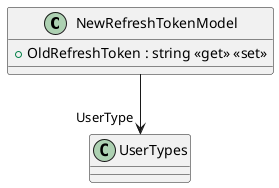 @startuml
class NewRefreshTokenModel {
    + OldRefreshToken : string <<get>> <<set>>
}
NewRefreshTokenModel --> "UserType" UserTypes
@enduml
